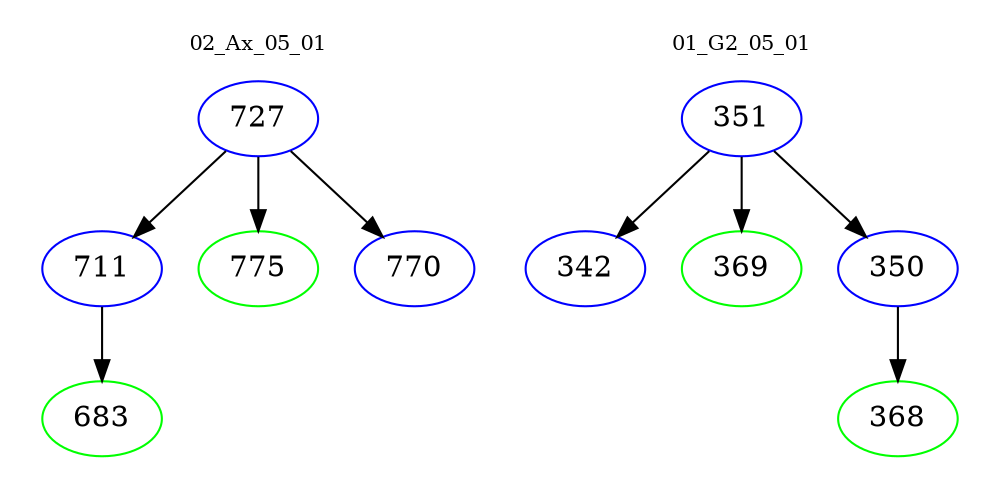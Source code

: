 digraph{
subgraph cluster_0 {
color = white
label = "02_Ax_05_01";
fontsize=10;
T0_727 [label="727", color="blue"]
T0_727 -> T0_711 [color="black"]
T0_711 [label="711", color="blue"]
T0_711 -> T0_683 [color="black"]
T0_683 [label="683", color="green"]
T0_727 -> T0_775 [color="black"]
T0_775 [label="775", color="green"]
T0_727 -> T0_770 [color="black"]
T0_770 [label="770", color="blue"]
}
subgraph cluster_1 {
color = white
label = "01_G2_05_01";
fontsize=10;
T1_351 [label="351", color="blue"]
T1_351 -> T1_342 [color="black"]
T1_342 [label="342", color="blue"]
T1_351 -> T1_369 [color="black"]
T1_369 [label="369", color="green"]
T1_351 -> T1_350 [color="black"]
T1_350 [label="350", color="blue"]
T1_350 -> T1_368 [color="black"]
T1_368 [label="368", color="green"]
}
}
